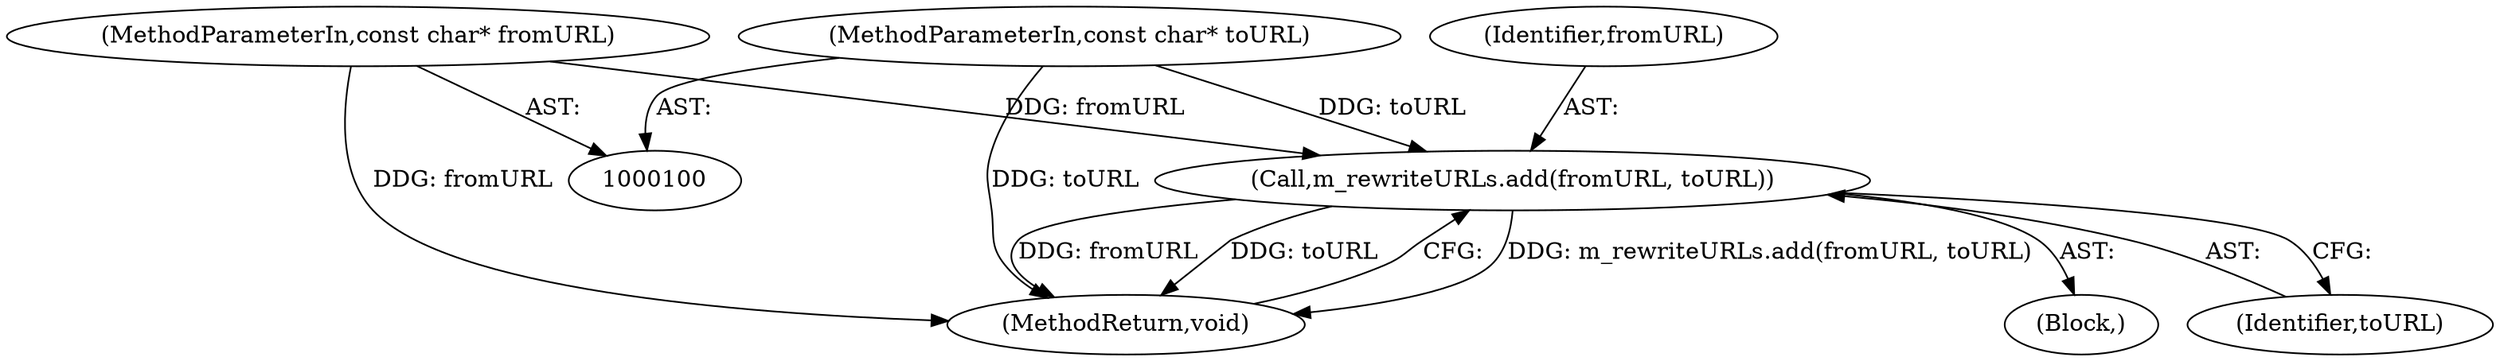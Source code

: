 digraph "1_Chrome_7f0126ff011142c8619b10a6e64d04d1745c503a_10@API" {
"1000104" [label="(Call,m_rewriteURLs.add(fromURL, toURL))"];
"1000101" [label="(MethodParameterIn,const char* fromURL)"];
"1000102" [label="(MethodParameterIn,const char* toURL)"];
"1000107" [label="(MethodReturn,void)"];
"1000101" [label="(MethodParameterIn,const char* fromURL)"];
"1000104" [label="(Call,m_rewriteURLs.add(fromURL, toURL))"];
"1000105" [label="(Identifier,fromURL)"];
"1000103" [label="(Block,)"];
"1000102" [label="(MethodParameterIn,const char* toURL)"];
"1000106" [label="(Identifier,toURL)"];
"1000104" -> "1000103"  [label="AST: "];
"1000104" -> "1000106"  [label="CFG: "];
"1000105" -> "1000104"  [label="AST: "];
"1000106" -> "1000104"  [label="AST: "];
"1000107" -> "1000104"  [label="CFG: "];
"1000104" -> "1000107"  [label="DDG: m_rewriteURLs.add(fromURL, toURL)"];
"1000104" -> "1000107"  [label="DDG: fromURL"];
"1000104" -> "1000107"  [label="DDG: toURL"];
"1000101" -> "1000104"  [label="DDG: fromURL"];
"1000102" -> "1000104"  [label="DDG: toURL"];
"1000101" -> "1000100"  [label="AST: "];
"1000101" -> "1000107"  [label="DDG: fromURL"];
"1000102" -> "1000100"  [label="AST: "];
"1000102" -> "1000107"  [label="DDG: toURL"];
}
